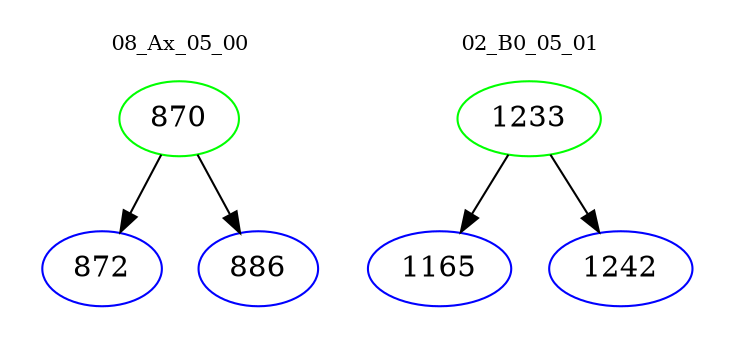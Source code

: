 digraph{
subgraph cluster_0 {
color = white
label = "08_Ax_05_00";
fontsize=10;
T0_870 [label="870", color="green"]
T0_870 -> T0_872 [color="black"]
T0_872 [label="872", color="blue"]
T0_870 -> T0_886 [color="black"]
T0_886 [label="886", color="blue"]
}
subgraph cluster_1 {
color = white
label = "02_B0_05_01";
fontsize=10;
T1_1233 [label="1233", color="green"]
T1_1233 -> T1_1165 [color="black"]
T1_1165 [label="1165", color="blue"]
T1_1233 -> T1_1242 [color="black"]
T1_1242 [label="1242", color="blue"]
}
}
